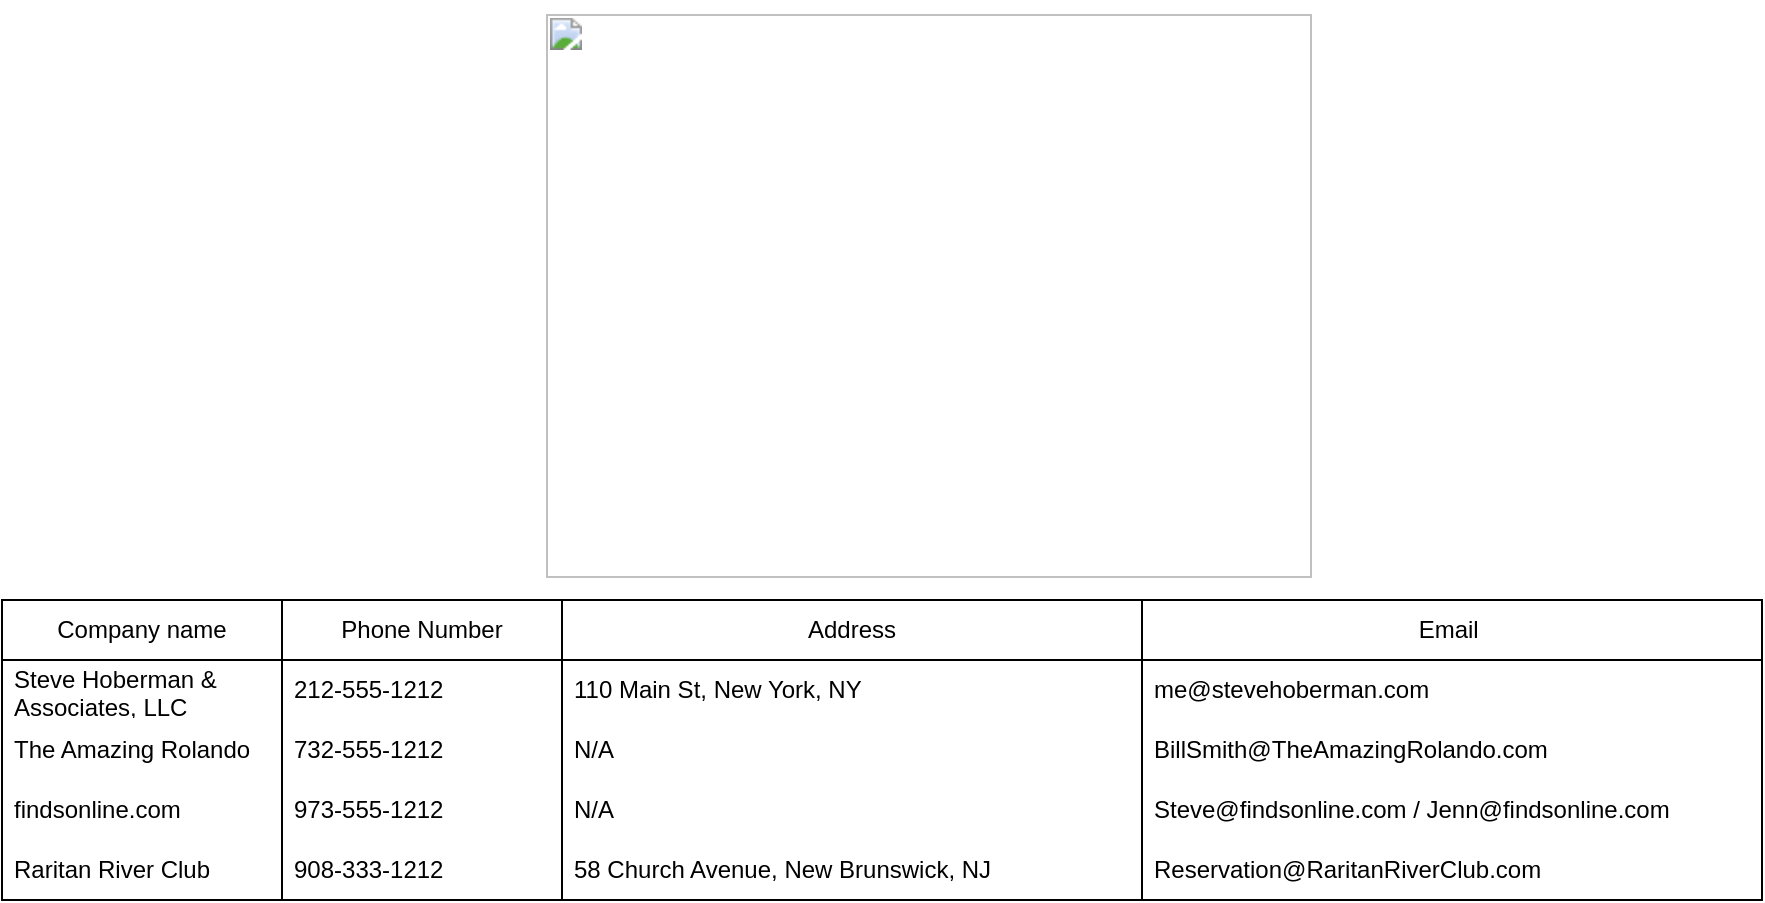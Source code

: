 <mxfile version="20.8.10" type="device"><diagram name="Page-1" id="wzHRr_GDni0wE4NPKBSZ"><mxGraphModel dx="1281" dy="605" grid="1" gridSize="10" guides="1" tooltips="1" connect="1" arrows="1" fold="1" page="1" pageScale="1" pageWidth="850" pageHeight="1100" math="0" shadow="0"><root><mxCell id="0"/><mxCell id="1" parent="0"/><mxCell id="FUXniNLHJk4rjYB3LXcf-1" value="&lt;b id=&quot;docs-internal-guid-6d39febe-7fff-ea83-761c-853eaf274ab4&quot; style=&quot;font-weight:normal;&quot;&gt;&lt;span style=&quot;font-size: 11pt; font-family: Calibri, sans-serif; color: rgb(0, 0, 0); background-color: transparent; font-weight: 400; font-style: normal; font-variant: normal; text-decoration: none; vertical-align: baseline;&quot;&gt;&lt;span style=&quot;border:none;display:inline-block;overflow:hidden;width:383px;height:282px;&quot;&gt;&lt;img style=&quot;margin-left:0px;margin-top:0px;&quot; height=&quot;282&quot; width=&quot;383&quot; src=&quot;https://lh5.googleusercontent.com/hofF-T7ciZwlZ05uz41YHjJx-ofplh8DY0rz62BVzwhL2hDTQa6uqKSEm3eereZJSQxKZznEpMurRJzSpxnMeXGb-k-qWdPQEspWVEc2jBNwmuhRaS6UZxqLI06JOnlb0WdeHXsDRLxwCjkiQnUl1u3t9DF06AsBZrvbJuprg75637znJzBVNMqz_-HiBA&quot;&gt;&lt;/span&gt;&lt;/span&gt;&lt;/b&gt;" style="text;whiteSpace=wrap;html=1;" vertex="1" parent="1"><mxGeometry x="640" y="180" width="420" height="310" as="geometry"/></mxCell><mxCell id="FUXniNLHJk4rjYB3LXcf-56" value="Company name" style="swimlane;fontStyle=0;childLayout=stackLayout;horizontal=1;startSize=30;horizontalStack=0;resizeParent=1;resizeParentMax=0;resizeLast=0;collapsible=1;marginBottom=0;whiteSpace=wrap;html=1;" vertex="1" parent="1"><mxGeometry x="370" y="480" width="140" height="150" as="geometry"/></mxCell><mxCell id="FUXniNLHJk4rjYB3LXcf-57" value="Steve Hoberman &amp;amp; Associates, LLC" style="text;strokeColor=none;fillColor=none;align=left;verticalAlign=middle;spacingLeft=4;spacingRight=4;overflow=hidden;points=[[0,0.5],[1,0.5]];portConstraint=eastwest;rotatable=0;whiteSpace=wrap;html=1;" vertex="1" parent="FUXniNLHJk4rjYB3LXcf-56"><mxGeometry y="30" width="140" height="30" as="geometry"/></mxCell><mxCell id="FUXniNLHJk4rjYB3LXcf-58" value="The Amazing Rolando" style="text;strokeColor=none;fillColor=none;align=left;verticalAlign=middle;spacingLeft=4;spacingRight=4;overflow=hidden;points=[[0,0.5],[1,0.5]];portConstraint=eastwest;rotatable=0;whiteSpace=wrap;html=1;" vertex="1" parent="FUXniNLHJk4rjYB3LXcf-56"><mxGeometry y="60" width="140" height="30" as="geometry"/></mxCell><mxCell id="FUXniNLHJk4rjYB3LXcf-59" value="findsonline.com" style="text;strokeColor=none;fillColor=none;align=left;verticalAlign=middle;spacingLeft=4;spacingRight=4;overflow=hidden;points=[[0,0.5],[1,0.5]];portConstraint=eastwest;rotatable=0;whiteSpace=wrap;html=1;" vertex="1" parent="FUXniNLHJk4rjYB3LXcf-56"><mxGeometry y="90" width="140" height="30" as="geometry"/></mxCell><mxCell id="FUXniNLHJk4rjYB3LXcf-60" value="Raritan River Club" style="text;strokeColor=none;fillColor=none;align=left;verticalAlign=middle;spacingLeft=4;spacingRight=4;overflow=hidden;points=[[0,0.5],[1,0.5]];portConstraint=eastwest;rotatable=0;whiteSpace=wrap;html=1;" vertex="1" parent="FUXniNLHJk4rjYB3LXcf-56"><mxGeometry y="120" width="140" height="30" as="geometry"/></mxCell><mxCell id="FUXniNLHJk4rjYB3LXcf-61" value="Phone Number" style="swimlane;fontStyle=0;childLayout=stackLayout;horizontal=1;startSize=30;horizontalStack=0;resizeParent=1;resizeParentMax=0;resizeLast=0;collapsible=1;marginBottom=0;whiteSpace=wrap;html=1;" vertex="1" parent="1"><mxGeometry x="510" y="480" width="140" height="150" as="geometry"/></mxCell><mxCell id="FUXniNLHJk4rjYB3LXcf-62" value="212-555-1212" style="text;strokeColor=none;fillColor=none;align=left;verticalAlign=middle;spacingLeft=4;spacingRight=4;overflow=hidden;points=[[0,0.5],[1,0.5]];portConstraint=eastwest;rotatable=0;whiteSpace=wrap;html=1;" vertex="1" parent="FUXniNLHJk4rjYB3LXcf-61"><mxGeometry y="30" width="140" height="30" as="geometry"/></mxCell><mxCell id="FUXniNLHJk4rjYB3LXcf-63" value="732-555-1212" style="text;strokeColor=none;fillColor=none;align=left;verticalAlign=middle;spacingLeft=4;spacingRight=4;overflow=hidden;points=[[0,0.5],[1,0.5]];portConstraint=eastwest;rotatable=0;whiteSpace=wrap;html=1;" vertex="1" parent="FUXniNLHJk4rjYB3LXcf-61"><mxGeometry y="60" width="140" height="30" as="geometry"/></mxCell><mxCell id="FUXniNLHJk4rjYB3LXcf-64" value="973-555-1212" style="text;strokeColor=none;fillColor=none;align=left;verticalAlign=middle;spacingLeft=4;spacingRight=4;overflow=hidden;points=[[0,0.5],[1,0.5]];portConstraint=eastwest;rotatable=0;whiteSpace=wrap;html=1;" vertex="1" parent="FUXniNLHJk4rjYB3LXcf-61"><mxGeometry y="90" width="140" height="30" as="geometry"/></mxCell><mxCell id="FUXniNLHJk4rjYB3LXcf-65" value="908-333-1212" style="text;strokeColor=none;fillColor=none;align=left;verticalAlign=middle;spacingLeft=4;spacingRight=4;overflow=hidden;points=[[0,0.5],[1,0.5]];portConstraint=eastwest;rotatable=0;whiteSpace=wrap;html=1;" vertex="1" parent="FUXniNLHJk4rjYB3LXcf-61"><mxGeometry y="120" width="140" height="30" as="geometry"/></mxCell><mxCell id="FUXniNLHJk4rjYB3LXcf-66" value="Address" style="swimlane;fontStyle=0;childLayout=stackLayout;horizontal=1;startSize=30;horizontalStack=0;resizeParent=1;resizeParentMax=0;resizeLast=0;collapsible=1;marginBottom=0;whiteSpace=wrap;html=1;" vertex="1" parent="1"><mxGeometry x="650" y="480" width="290" height="150" as="geometry"/></mxCell><mxCell id="FUXniNLHJk4rjYB3LXcf-67" value="110 Main St, New York, NY" style="text;strokeColor=none;fillColor=none;align=left;verticalAlign=middle;spacingLeft=4;spacingRight=4;overflow=hidden;points=[[0,0.5],[1,0.5]];portConstraint=eastwest;rotatable=0;whiteSpace=wrap;html=1;" vertex="1" parent="FUXniNLHJk4rjYB3LXcf-66"><mxGeometry y="30" width="290" height="30" as="geometry"/></mxCell><mxCell id="FUXniNLHJk4rjYB3LXcf-68" value="N/A" style="text;strokeColor=none;fillColor=none;align=left;verticalAlign=middle;spacingLeft=4;spacingRight=4;overflow=hidden;points=[[0,0.5],[1,0.5]];portConstraint=eastwest;rotatable=0;whiteSpace=wrap;html=1;" vertex="1" parent="FUXniNLHJk4rjYB3LXcf-66"><mxGeometry y="60" width="290" height="30" as="geometry"/></mxCell><mxCell id="FUXniNLHJk4rjYB3LXcf-69" value="N/A" style="text;strokeColor=none;fillColor=none;align=left;verticalAlign=middle;spacingLeft=4;spacingRight=4;overflow=hidden;points=[[0,0.5],[1,0.5]];portConstraint=eastwest;rotatable=0;whiteSpace=wrap;html=1;" vertex="1" parent="FUXniNLHJk4rjYB3LXcf-66"><mxGeometry y="90" width="290" height="30" as="geometry"/></mxCell><mxCell id="FUXniNLHJk4rjYB3LXcf-70" value="58 Church Avenue, New Brunswick, NJ" style="text;strokeColor=none;fillColor=none;align=left;verticalAlign=middle;spacingLeft=4;spacingRight=4;overflow=hidden;points=[[0,0.5],[1,0.5]];portConstraint=eastwest;rotatable=0;whiteSpace=wrap;html=1;" vertex="1" parent="FUXniNLHJk4rjYB3LXcf-66"><mxGeometry y="120" width="290" height="30" as="geometry"/></mxCell><mxCell id="FUXniNLHJk4rjYB3LXcf-71" value="Email&amp;nbsp;" style="swimlane;fontStyle=0;childLayout=stackLayout;horizontal=1;startSize=30;horizontalStack=0;resizeParent=1;resizeParentMax=0;resizeLast=0;collapsible=1;marginBottom=0;whiteSpace=wrap;html=1;" vertex="1" parent="1"><mxGeometry x="940" y="480" width="310" height="150" as="geometry"/></mxCell><mxCell id="FUXniNLHJk4rjYB3LXcf-72" value="me@stevehoberman.com" style="text;strokeColor=none;fillColor=none;align=left;verticalAlign=middle;spacingLeft=4;spacingRight=4;overflow=hidden;points=[[0,0.5],[1,0.5]];portConstraint=eastwest;rotatable=0;whiteSpace=wrap;html=1;" vertex="1" parent="FUXniNLHJk4rjYB3LXcf-71"><mxGeometry y="30" width="310" height="30" as="geometry"/></mxCell><mxCell id="FUXniNLHJk4rjYB3LXcf-73" value="BillSmith@TheAmazingRolando.com" style="text;strokeColor=none;fillColor=none;align=left;verticalAlign=middle;spacingLeft=4;spacingRight=4;overflow=hidden;points=[[0,0.5],[1,0.5]];portConstraint=eastwest;rotatable=0;whiteSpace=wrap;html=1;" vertex="1" parent="FUXniNLHJk4rjYB3LXcf-71"><mxGeometry y="60" width="310" height="30" as="geometry"/></mxCell><mxCell id="FUXniNLHJk4rjYB3LXcf-74" value="Steve@findsonline.com / Jenn@findsonline.com" style="text;strokeColor=none;fillColor=none;align=left;verticalAlign=middle;spacingLeft=4;spacingRight=4;overflow=hidden;points=[[0,0.5],[1,0.5]];portConstraint=eastwest;rotatable=0;whiteSpace=wrap;html=1;" vertex="1" parent="FUXniNLHJk4rjYB3LXcf-71"><mxGeometry y="90" width="310" height="30" as="geometry"/></mxCell><mxCell id="FUXniNLHJk4rjYB3LXcf-75" value="Reservation@RaritanRiverClub.com" style="text;strokeColor=none;fillColor=none;align=left;verticalAlign=middle;spacingLeft=4;spacingRight=4;overflow=hidden;points=[[0,0.5],[1,0.5]];portConstraint=eastwest;rotatable=0;whiteSpace=wrap;html=1;" vertex="1" parent="FUXniNLHJk4rjYB3LXcf-71"><mxGeometry y="120" width="310" height="30" as="geometry"/></mxCell></root></mxGraphModel></diagram></mxfile>